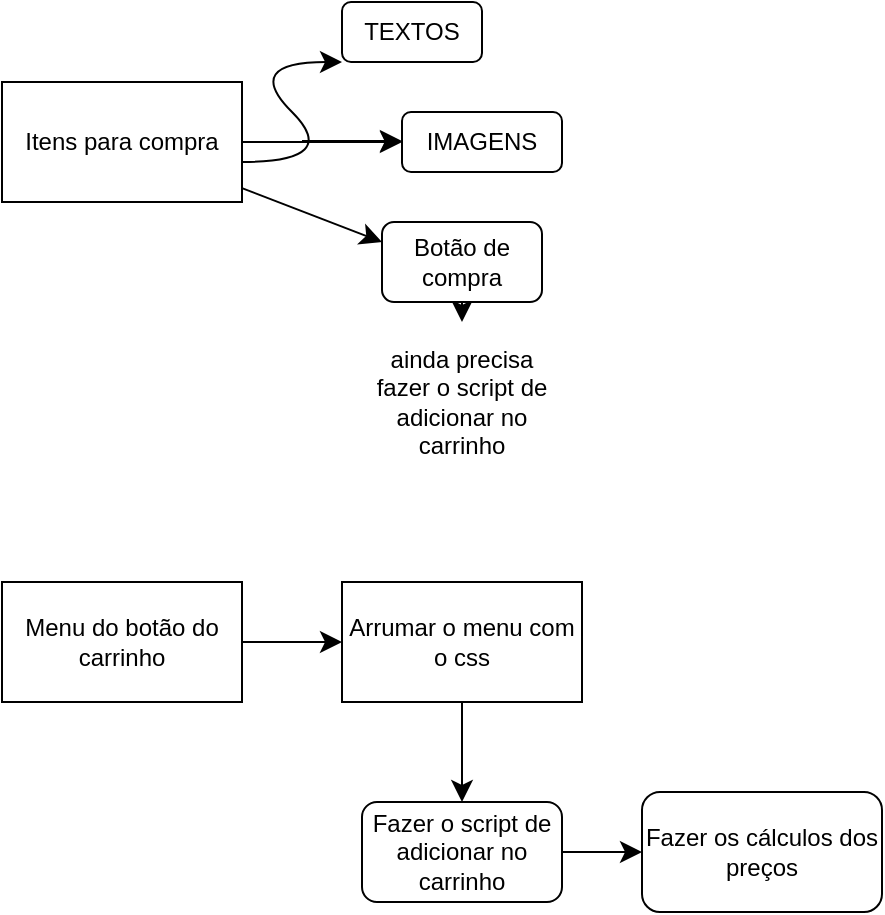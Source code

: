 <mxfile version="26.2.12">
  <diagram name="Página-1" id="Xd6_OP_jHK2QUGCBGwS0">
    <mxGraphModel dx="1113" dy="535" grid="1" gridSize="10" guides="1" tooltips="1" connect="1" arrows="1" fold="1" page="1" pageScale="1" pageWidth="827" pageHeight="1169" math="0" shadow="0">
      <root>
        <mxCell id="0" />
        <mxCell id="1" parent="0" />
        <mxCell id="grPSCO9Au6a3i4jl9AI7-11" style="edgeStyle=none;curved=1;rounded=0;orthogonalLoop=1;jettySize=auto;html=1;fontSize=12;startSize=8;endSize=8;" edge="1" parent="1" source="qkaiT1lPAwDD_iMK0FRB-1">
          <mxGeometry relative="1" as="geometry">
            <mxPoint x="250" y="120" as="targetPoint" />
          </mxGeometry>
        </mxCell>
        <mxCell id="grPSCO9Au6a3i4jl9AI7-12" style="edgeStyle=none;curved=1;rounded=0;orthogonalLoop=1;jettySize=auto;html=1;fontSize=12;startSize=8;endSize=8;" edge="1" parent="1" source="qkaiT1lPAwDD_iMK0FRB-1" target="grPSCO9Au6a3i4jl9AI7-7">
          <mxGeometry relative="1" as="geometry" />
        </mxCell>
        <mxCell id="qkaiT1lPAwDD_iMK0FRB-1" value="Itens para compra" style="rounded=0;whiteSpace=wrap;html=1;" parent="1" vertex="1">
          <mxGeometry x="60" y="40" width="120" height="60" as="geometry" />
        </mxCell>
        <mxCell id="grPSCO9Au6a3i4jl9AI7-2" value="" style="curved=1;endArrow=classic;html=1;rounded=0;fontSize=12;startSize=8;endSize=8;" edge="1" parent="1">
          <mxGeometry width="50" height="50" relative="1" as="geometry">
            <mxPoint x="180" y="80" as="sourcePoint" />
            <mxPoint x="230" y="30" as="targetPoint" />
            <Array as="points">
              <mxPoint x="230" y="80" />
              <mxPoint x="180" y="30" />
            </Array>
          </mxGeometry>
        </mxCell>
        <mxCell id="grPSCO9Au6a3i4jl9AI7-4" value="TEXTOS" style="rounded=1;whiteSpace=wrap;html=1;" vertex="1" parent="1">
          <mxGeometry x="230" width="70" height="30" as="geometry" />
        </mxCell>
        <mxCell id="grPSCO9Au6a3i4jl9AI7-6" value="" style="endArrow=classic;html=1;rounded=0;fontSize=12;startSize=8;endSize=8;curved=1;" edge="1" parent="1">
          <mxGeometry width="50" height="50" relative="1" as="geometry">
            <mxPoint x="210" y="69.5" as="sourcePoint" />
            <mxPoint x="260" y="69.5" as="targetPoint" />
          </mxGeometry>
        </mxCell>
        <mxCell id="grPSCO9Au6a3i4jl9AI7-7" value="IMAGENS" style="rounded=1;whiteSpace=wrap;html=1;" vertex="1" parent="1">
          <mxGeometry x="260" y="55" width="80" height="30" as="geometry" />
        </mxCell>
        <mxCell id="grPSCO9Au6a3i4jl9AI7-15" style="edgeStyle=none;curved=1;rounded=0;orthogonalLoop=1;jettySize=auto;html=1;fontSize=12;startSize=8;endSize=8;" edge="1" parent="1" source="grPSCO9Au6a3i4jl9AI7-13" target="grPSCO9Au6a3i4jl9AI7-14">
          <mxGeometry relative="1" as="geometry" />
        </mxCell>
        <mxCell id="grPSCO9Au6a3i4jl9AI7-13" value="Botão de compra" style="rounded=1;whiteSpace=wrap;html=1;" vertex="1" parent="1">
          <mxGeometry x="250" y="110" width="80" height="40" as="geometry" />
        </mxCell>
        <mxCell id="grPSCO9Au6a3i4jl9AI7-14" value="ainda precisa fazer o script de adicionar no carrinho" style="text;html=1;align=center;verticalAlign=middle;whiteSpace=wrap;rounded=0;" vertex="1" parent="1">
          <mxGeometry x="245" y="160" width="90" height="80" as="geometry" />
        </mxCell>
        <mxCell id="grPSCO9Au6a3i4jl9AI7-19" value="" style="edgeStyle=none;curved=1;rounded=0;orthogonalLoop=1;jettySize=auto;html=1;fontSize=12;startSize=8;endSize=8;" edge="1" parent="1" source="grPSCO9Au6a3i4jl9AI7-16" target="grPSCO9Au6a3i4jl9AI7-18">
          <mxGeometry relative="1" as="geometry" />
        </mxCell>
        <mxCell id="grPSCO9Au6a3i4jl9AI7-16" value="Menu do botão do carrinho" style="rounded=0;whiteSpace=wrap;html=1;" vertex="1" parent="1">
          <mxGeometry x="60" y="290" width="120" height="60" as="geometry" />
        </mxCell>
        <mxCell id="grPSCO9Au6a3i4jl9AI7-20" style="edgeStyle=none;curved=1;rounded=0;orthogonalLoop=1;jettySize=auto;html=1;fontSize=12;startSize=8;endSize=8;" edge="1" parent="1" source="grPSCO9Au6a3i4jl9AI7-18">
          <mxGeometry relative="1" as="geometry">
            <mxPoint x="290" y="400" as="targetPoint" />
          </mxGeometry>
        </mxCell>
        <mxCell id="grPSCO9Au6a3i4jl9AI7-18" value="Arrumar o menu com o css" style="whiteSpace=wrap;html=1;rounded=0;" vertex="1" parent="1">
          <mxGeometry x="230" y="290" width="120" height="60" as="geometry" />
        </mxCell>
        <mxCell id="grPSCO9Au6a3i4jl9AI7-22" style="edgeStyle=none;curved=1;rounded=0;orthogonalLoop=1;jettySize=auto;html=1;fontSize=12;startSize=8;endSize=8;" edge="1" parent="1" source="grPSCO9Au6a3i4jl9AI7-21">
          <mxGeometry relative="1" as="geometry">
            <mxPoint x="380" y="425" as="targetPoint" />
          </mxGeometry>
        </mxCell>
        <mxCell id="grPSCO9Au6a3i4jl9AI7-21" value="Fazer o script de adicionar no carrinho" style="rounded=1;whiteSpace=wrap;html=1;" vertex="1" parent="1">
          <mxGeometry x="240" y="400" width="100" height="50" as="geometry" />
        </mxCell>
        <mxCell id="grPSCO9Au6a3i4jl9AI7-23" value="Fazer os cálculos dos preços" style="rounded=1;whiteSpace=wrap;html=1;" vertex="1" parent="1">
          <mxGeometry x="380" y="395" width="120" height="60" as="geometry" />
        </mxCell>
      </root>
    </mxGraphModel>
  </diagram>
</mxfile>
